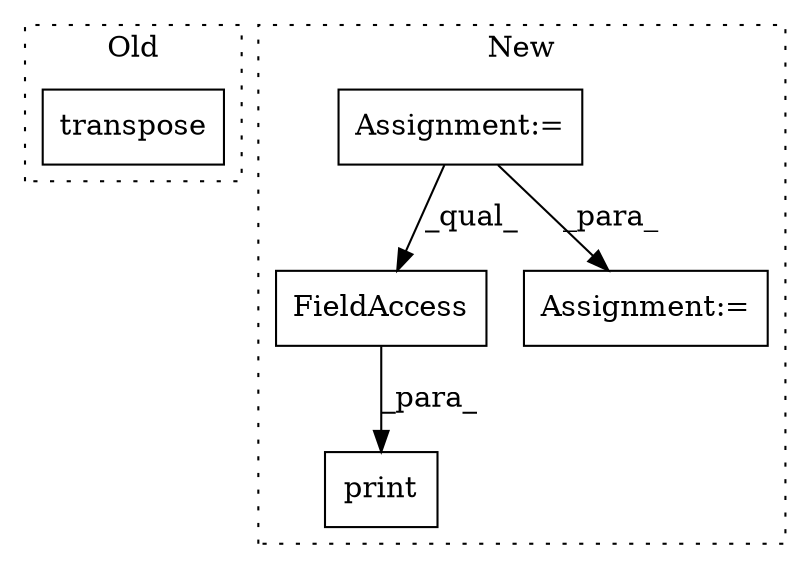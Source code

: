 digraph G {
subgraph cluster0 {
1 [label="transpose" a="32" s="1419" l="11" shape="box"];
label = "Old";
style="dotted";
}
subgraph cluster1 {
2 [label="print" a="32" s="2899,2914" l="6,1" shape="box"];
3 [label="FieldAccess" a="22" s="2905" l="9" shape="box"];
4 [label="Assignment:=" a="7" s="2007" l="10" shape="box"];
5 [label="Assignment:=" a="7" s="2604,2682" l="53,2" shape="box"];
label = "New";
style="dotted";
}
3 -> 2 [label="_para_"];
4 -> 5 [label="_para_"];
4 -> 3 [label="_qual_"];
}